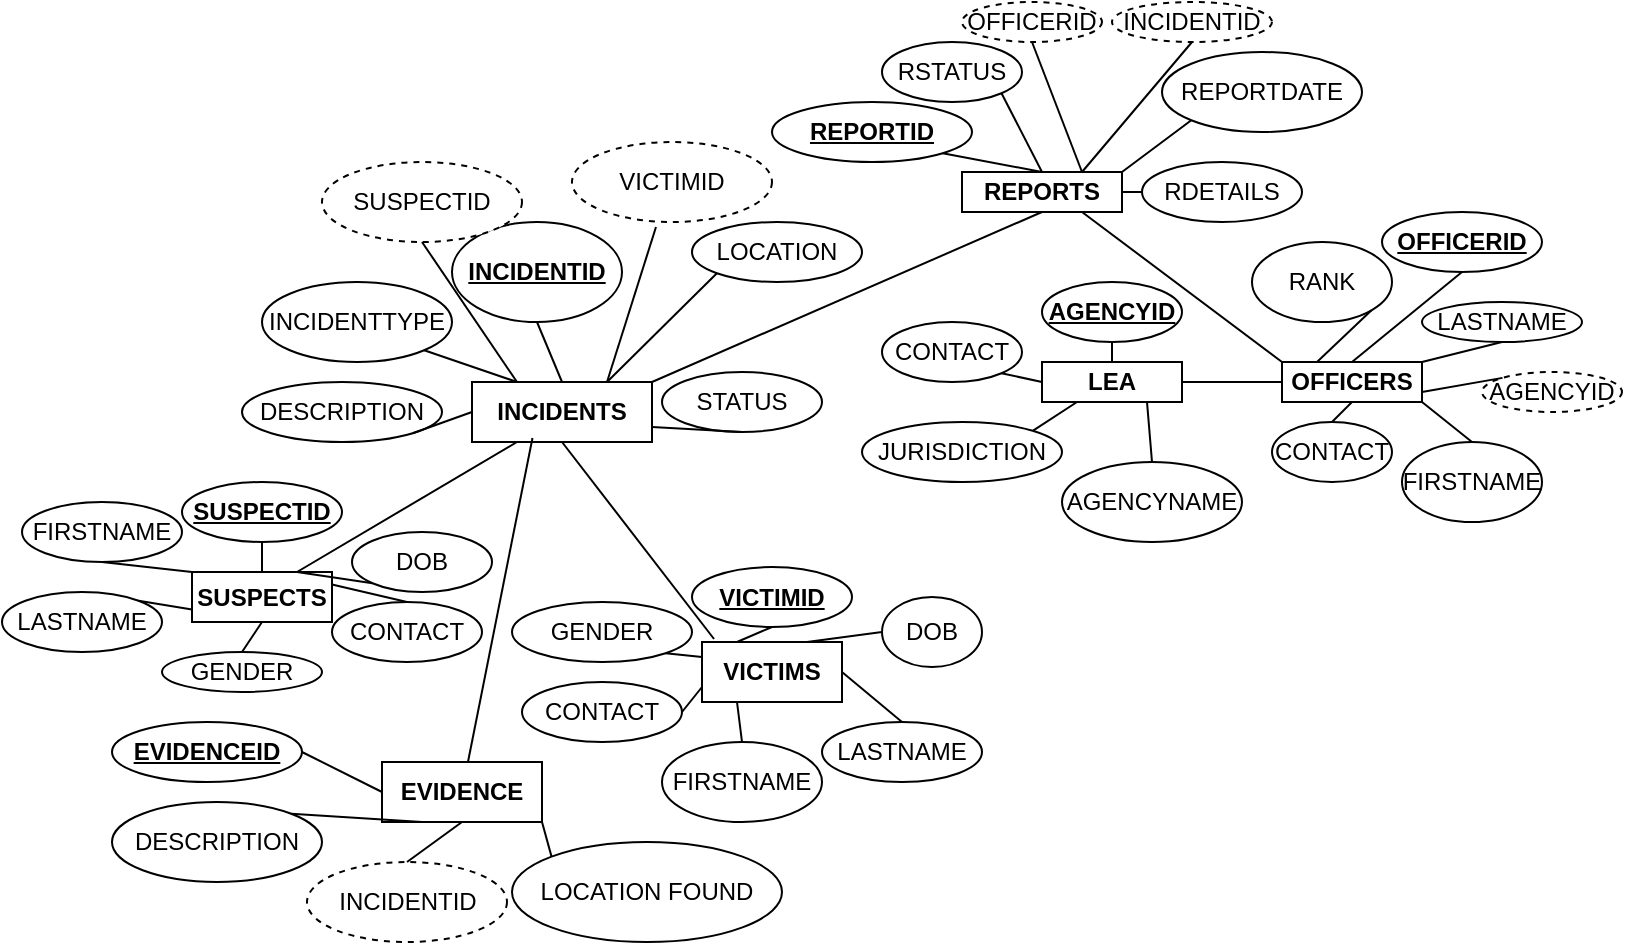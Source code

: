 <mxfile version="23.1.1" type="device">
  <diagram name="Page-1" id="vpfQSm-LX49mschekRqj">
    <mxGraphModel dx="1202" dy="1582" grid="1" gridSize="10" guides="1" tooltips="1" connect="1" arrows="1" fold="1" page="1" pageScale="1" pageWidth="850" pageHeight="1100" math="0" shadow="0">
      <root>
        <mxCell id="0" />
        <mxCell id="1" parent="0" />
        <mxCell id="qj97B0Ygo_D7ESW_nT-5-1" value="&lt;b&gt;VICTIMS&lt;/b&gt;" style="rounded=0;whiteSpace=wrap;html=1;" parent="1" vertex="1">
          <mxGeometry x="490" y="260" width="70" height="30" as="geometry" />
        </mxCell>
        <mxCell id="qj97B0Ygo_D7ESW_nT-5-3" value="CONTACT" style="ellipse;whiteSpace=wrap;html=1;" parent="1" vertex="1">
          <mxGeometry x="305" y="240" width="75" height="30" as="geometry" />
        </mxCell>
        <mxCell id="qj97B0Ygo_D7ESW_nT-5-4" value="CONTACT" style="ellipse;whiteSpace=wrap;html=1;" parent="1" vertex="1">
          <mxGeometry x="400" y="280" width="80" height="30" as="geometry" />
        </mxCell>
        <mxCell id="qj97B0Ygo_D7ESW_nT-5-5" value="LASTNAME" style="ellipse;whiteSpace=wrap;html=1;" parent="1" vertex="1">
          <mxGeometry x="550" y="300" width="80" height="30" as="geometry" />
        </mxCell>
        <mxCell id="qj97B0Ygo_D7ESW_nT-5-6" value="&lt;b&gt;&lt;u&gt;VICTIMID&lt;/u&gt;&lt;/b&gt;" style="ellipse;whiteSpace=wrap;html=1;" parent="1" vertex="1">
          <mxGeometry x="485" y="222.5" width="80" height="30" as="geometry" />
        </mxCell>
        <mxCell id="qj97B0Ygo_D7ESW_nT-5-7" value="&lt;b&gt;&lt;u&gt;SUSPECTID&lt;/u&gt;&lt;/b&gt;" style="ellipse;whiteSpace=wrap;html=1;" parent="1" vertex="1">
          <mxGeometry x="230" y="180" width="80" height="30" as="geometry" />
        </mxCell>
        <mxCell id="qj97B0Ygo_D7ESW_nT-5-8" value="DOB" style="ellipse;whiteSpace=wrap;html=1;" parent="1" vertex="1">
          <mxGeometry x="580" y="237.5" width="50" height="35" as="geometry" />
        </mxCell>
        <mxCell id="qj97B0Ygo_D7ESW_nT-5-10" value="FIRSTNAME" style="ellipse;whiteSpace=wrap;html=1;" parent="1" vertex="1">
          <mxGeometry x="150" y="190" width="80" height="30" as="geometry" />
        </mxCell>
        <mxCell id="qj97B0Ygo_D7ESW_nT-5-11" value="&lt;b&gt;&lt;u&gt;INCIDENTID&lt;/u&gt;&lt;/b&gt;" style="ellipse;whiteSpace=wrap;html=1;" parent="1" vertex="1">
          <mxGeometry x="365" y="50" width="85" height="50" as="geometry" />
        </mxCell>
        <mxCell id="qj97B0Ygo_D7ESW_nT-5-12" value="FIRSTNAME" style="ellipse;whiteSpace=wrap;html=1;" parent="1" vertex="1">
          <mxGeometry x="470" y="310" width="80" height="40" as="geometry" />
        </mxCell>
        <mxCell id="qj97B0Ygo_D7ESW_nT-5-14" value="GENDER" style="ellipse;whiteSpace=wrap;html=1;" parent="1" vertex="1">
          <mxGeometry x="395" y="240" width="90" height="30" as="geometry" />
        </mxCell>
        <mxCell id="qj97B0Ygo_D7ESW_nT-5-15" value="" style="endArrow=none;html=1;rounded=0;entryX=0;entryY=0.5;entryDx=0;entryDy=0;exitX=0.75;exitY=0;exitDx=0;exitDy=0;" parent="1" source="qj97B0Ygo_D7ESW_nT-5-1" target="qj97B0Ygo_D7ESW_nT-5-8" edge="1">
          <mxGeometry width="50" height="50" relative="1" as="geometry">
            <mxPoint x="530" y="300" as="sourcePoint" />
            <mxPoint x="580" y="250" as="targetPoint" />
          </mxGeometry>
        </mxCell>
        <mxCell id="qj97B0Ygo_D7ESW_nT-5-16" value="" style="endArrow=none;html=1;rounded=0;exitX=0.25;exitY=1;exitDx=0;exitDy=0;entryX=0.5;entryY=0;entryDx=0;entryDy=0;" parent="1" source="qj97B0Ygo_D7ESW_nT-5-1" target="qj97B0Ygo_D7ESW_nT-5-12" edge="1">
          <mxGeometry width="50" height="50" relative="1" as="geometry">
            <mxPoint x="530" y="300" as="sourcePoint" />
            <mxPoint x="580" y="250" as="targetPoint" />
          </mxGeometry>
        </mxCell>
        <mxCell id="qj97B0Ygo_D7ESW_nT-5-17" value="" style="endArrow=none;html=1;rounded=0;entryX=1;entryY=0.5;entryDx=0;entryDy=0;exitX=0;exitY=0.75;exitDx=0;exitDy=0;" parent="1" source="qj97B0Ygo_D7ESW_nT-5-1" target="qj97B0Ygo_D7ESW_nT-5-4" edge="1">
          <mxGeometry width="50" height="50" relative="1" as="geometry">
            <mxPoint x="530" y="300" as="sourcePoint" />
            <mxPoint x="580" y="250" as="targetPoint" />
          </mxGeometry>
        </mxCell>
        <mxCell id="qj97B0Ygo_D7ESW_nT-5-18" value="" style="endArrow=none;html=1;rounded=0;entryX=0.5;entryY=1;entryDx=0;entryDy=0;exitX=0.25;exitY=0;exitDx=0;exitDy=0;" parent="1" source="qj97B0Ygo_D7ESW_nT-5-1" target="qj97B0Ygo_D7ESW_nT-5-6" edge="1">
          <mxGeometry width="50" height="50" relative="1" as="geometry">
            <mxPoint x="530" y="300" as="sourcePoint" />
            <mxPoint x="580" y="250" as="targetPoint" />
          </mxGeometry>
        </mxCell>
        <mxCell id="qj97B0Ygo_D7ESW_nT-5-19" value="" style="endArrow=none;html=1;rounded=0;entryX=1;entryY=1;entryDx=0;entryDy=0;exitX=0;exitY=0.25;exitDx=0;exitDy=0;" parent="1" source="qj97B0Ygo_D7ESW_nT-5-1" target="qj97B0Ygo_D7ESW_nT-5-14" edge="1">
          <mxGeometry width="50" height="50" relative="1" as="geometry">
            <mxPoint x="490" y="280" as="sourcePoint" />
            <mxPoint x="580" y="250" as="targetPoint" />
          </mxGeometry>
        </mxCell>
        <mxCell id="qj97B0Ygo_D7ESW_nT-5-20" value="" style="endArrow=none;html=1;rounded=0;entryX=0.5;entryY=0;entryDx=0;entryDy=0;exitX=1;exitY=0.5;exitDx=0;exitDy=0;" parent="1" source="qj97B0Ygo_D7ESW_nT-5-1" target="qj97B0Ygo_D7ESW_nT-5-5" edge="1">
          <mxGeometry width="50" height="50" relative="1" as="geometry">
            <mxPoint x="490" y="320" as="sourcePoint" />
            <mxPoint x="540" y="270" as="targetPoint" />
          </mxGeometry>
        </mxCell>
        <mxCell id="qj97B0Ygo_D7ESW_nT-5-21" value="&lt;b&gt;SUSPECTS&lt;/b&gt;" style="rounded=0;whiteSpace=wrap;html=1;" parent="1" vertex="1">
          <mxGeometry x="235" y="225" width="70" height="25" as="geometry" />
        </mxCell>
        <mxCell id="qj97B0Ygo_D7ESW_nT-5-22" value="LASTNAME" style="ellipse;whiteSpace=wrap;html=1;" parent="1" vertex="1">
          <mxGeometry x="140" y="235" width="80" height="30" as="geometry" />
        </mxCell>
        <mxCell id="qj97B0Ygo_D7ESW_nT-5-23" value="DOB" style="ellipse;whiteSpace=wrap;html=1;" parent="1" vertex="1">
          <mxGeometry x="315" y="205" width="70" height="30" as="geometry" />
        </mxCell>
        <mxCell id="qj97B0Ygo_D7ESW_nT-5-24" value="GENDER" style="ellipse;whiteSpace=wrap;html=1;" parent="1" vertex="1">
          <mxGeometry x="220" y="265" width="80" height="20" as="geometry" />
        </mxCell>
        <mxCell id="qj97B0Ygo_D7ESW_nT-5-25" value="" style="endArrow=none;html=1;rounded=0;entryX=0.5;entryY=1;entryDx=0;entryDy=0;exitX=0.5;exitY=0;exitDx=0;exitDy=0;" parent="1" source="qj97B0Ygo_D7ESW_nT-5-21" target="qj97B0Ygo_D7ESW_nT-5-7" edge="1">
          <mxGeometry width="50" height="50" relative="1" as="geometry">
            <mxPoint x="300" y="240" as="sourcePoint" />
            <mxPoint x="350" y="190" as="targetPoint" />
          </mxGeometry>
        </mxCell>
        <mxCell id="qj97B0Ygo_D7ESW_nT-5-26" value="" style="endArrow=none;html=1;rounded=0;entryX=0.5;entryY=1;entryDx=0;entryDy=0;exitX=0;exitY=0;exitDx=0;exitDy=0;" parent="1" source="qj97B0Ygo_D7ESW_nT-5-21" target="qj97B0Ygo_D7ESW_nT-5-10" edge="1">
          <mxGeometry width="50" height="50" relative="1" as="geometry">
            <mxPoint x="300" y="240" as="sourcePoint" />
            <mxPoint x="350" y="190" as="targetPoint" />
          </mxGeometry>
        </mxCell>
        <mxCell id="qj97B0Ygo_D7ESW_nT-5-27" value="" style="endArrow=none;html=1;rounded=0;entryX=1;entryY=0;entryDx=0;entryDy=0;exitX=0;exitY=0.75;exitDx=0;exitDy=0;" parent="1" source="qj97B0Ygo_D7ESW_nT-5-21" target="qj97B0Ygo_D7ESW_nT-5-22" edge="1">
          <mxGeometry width="50" height="50" relative="1" as="geometry">
            <mxPoint x="300" y="240" as="sourcePoint" />
            <mxPoint x="350" y="190" as="targetPoint" />
          </mxGeometry>
        </mxCell>
        <mxCell id="qj97B0Ygo_D7ESW_nT-5-28" value="" style="endArrow=none;html=1;rounded=0;entryX=0.5;entryY=1;entryDx=0;entryDy=0;exitX=0.5;exitY=0;exitDx=0;exitDy=0;" parent="1" source="qj97B0Ygo_D7ESW_nT-5-24" target="qj97B0Ygo_D7ESW_nT-5-21" edge="1">
          <mxGeometry width="50" height="50" relative="1" as="geometry">
            <mxPoint x="300" y="240" as="sourcePoint" />
            <mxPoint x="350" y="190" as="targetPoint" />
          </mxGeometry>
        </mxCell>
        <mxCell id="qj97B0Ygo_D7ESW_nT-5-29" value="" style="endArrow=none;html=1;rounded=0;exitX=0.75;exitY=0;exitDx=0;exitDy=0;entryX=0;entryY=1;entryDx=0;entryDy=0;" parent="1" source="qj97B0Ygo_D7ESW_nT-5-21" target="qj97B0Ygo_D7ESW_nT-5-23" edge="1">
          <mxGeometry width="50" height="50" relative="1" as="geometry">
            <mxPoint x="300" y="240" as="sourcePoint" />
            <mxPoint x="350" y="190" as="targetPoint" />
          </mxGeometry>
        </mxCell>
        <mxCell id="qj97B0Ygo_D7ESW_nT-5-30" value="" style="endArrow=none;html=1;rounded=0;entryX=0.5;entryY=0;entryDx=0;entryDy=0;exitX=1;exitY=0.25;exitDx=0;exitDy=0;" parent="1" source="qj97B0Ygo_D7ESW_nT-5-21" target="qj97B0Ygo_D7ESW_nT-5-3" edge="1">
          <mxGeometry width="50" height="50" relative="1" as="geometry">
            <mxPoint x="300" y="240" as="sourcePoint" />
            <mxPoint x="350" y="190" as="targetPoint" />
          </mxGeometry>
        </mxCell>
        <mxCell id="qj97B0Ygo_D7ESW_nT-5-31" value="&lt;b&gt;INCIDENTS&lt;/b&gt;" style="rounded=0;whiteSpace=wrap;html=1;" parent="1" vertex="1">
          <mxGeometry x="375" y="130" width="90" height="30" as="geometry" />
        </mxCell>
        <mxCell id="qj97B0Ygo_D7ESW_nT-5-32" value="" style="endArrow=none;html=1;rounded=0;exitX=0.75;exitY=0;exitDx=0;exitDy=0;entryX=0.25;entryY=1;entryDx=0;entryDy=0;" parent="1" source="qj97B0Ygo_D7ESW_nT-5-21" target="qj97B0Ygo_D7ESW_nT-5-31" edge="1">
          <mxGeometry width="50" height="50" relative="1" as="geometry">
            <mxPoint x="380" y="160" as="sourcePoint" />
            <mxPoint x="430" y="110" as="targetPoint" />
          </mxGeometry>
        </mxCell>
        <mxCell id="qj97B0Ygo_D7ESW_nT-5-33" value="" style="endArrow=none;html=1;rounded=0;entryX=0.086;entryY=-0.05;entryDx=0;entryDy=0;entryPerimeter=0;exitX=0.5;exitY=1;exitDx=0;exitDy=0;" parent="1" source="qj97B0Ygo_D7ESW_nT-5-31" target="qj97B0Ygo_D7ESW_nT-5-1" edge="1">
          <mxGeometry width="50" height="50" relative="1" as="geometry">
            <mxPoint x="380" y="160" as="sourcePoint" />
            <mxPoint x="430" y="110" as="targetPoint" />
          </mxGeometry>
        </mxCell>
        <mxCell id="qj97B0Ygo_D7ESW_nT-5-34" value="" style="endArrow=none;html=1;rounded=0;entryX=0.5;entryY=1;entryDx=0;entryDy=0;exitX=0.5;exitY=0;exitDx=0;exitDy=0;" parent="1" source="qj97B0Ygo_D7ESW_nT-5-31" target="qj97B0Ygo_D7ESW_nT-5-11" edge="1">
          <mxGeometry width="50" height="50" relative="1" as="geometry">
            <mxPoint x="380" y="160" as="sourcePoint" />
            <mxPoint x="430" y="110" as="targetPoint" />
          </mxGeometry>
        </mxCell>
        <mxCell id="qj97B0Ygo_D7ESW_nT-5-35" value="INCIDENTTYPE" style="ellipse;whiteSpace=wrap;html=1;" parent="1" vertex="1">
          <mxGeometry x="270" y="80" width="95" height="40" as="geometry" />
        </mxCell>
        <mxCell id="qj97B0Ygo_D7ESW_nT-5-36" value="LOCATION" style="ellipse;whiteSpace=wrap;html=1;" parent="1" vertex="1">
          <mxGeometry x="485" y="50" width="85" height="30" as="geometry" />
        </mxCell>
        <mxCell id="qj97B0Ygo_D7ESW_nT-5-37" value="DESCRIPTION" style="ellipse;whiteSpace=wrap;html=1;" parent="1" vertex="1">
          <mxGeometry x="260" y="130" width="100" height="30" as="geometry" />
        </mxCell>
        <mxCell id="qj97B0Ygo_D7ESW_nT-5-38" value="STATUS" style="ellipse;whiteSpace=wrap;html=1;" parent="1" vertex="1">
          <mxGeometry x="470" y="125" width="80" height="30" as="geometry" />
        </mxCell>
        <mxCell id="qj97B0Ygo_D7ESW_nT-5-39" value="" style="endArrow=none;html=1;rounded=0;entryX=1;entryY=1;entryDx=0;entryDy=0;exitX=0.25;exitY=0;exitDx=0;exitDy=0;" parent="1" source="qj97B0Ygo_D7ESW_nT-5-31" target="qj97B0Ygo_D7ESW_nT-5-35" edge="1">
          <mxGeometry width="50" height="50" relative="1" as="geometry">
            <mxPoint x="380" y="160" as="sourcePoint" />
            <mxPoint x="430" y="110" as="targetPoint" />
          </mxGeometry>
        </mxCell>
        <mxCell id="qj97B0Ygo_D7ESW_nT-5-40" value="" style="endArrow=none;html=1;rounded=0;entryX=0;entryY=1;entryDx=0;entryDy=0;exitX=0.75;exitY=0;exitDx=0;exitDy=0;" parent="1" source="qj97B0Ygo_D7ESW_nT-5-31" target="qj97B0Ygo_D7ESW_nT-5-36" edge="1">
          <mxGeometry width="50" height="50" relative="1" as="geometry">
            <mxPoint x="380" y="160" as="sourcePoint" />
            <mxPoint x="430" y="110" as="targetPoint" />
          </mxGeometry>
        </mxCell>
        <mxCell id="qj97B0Ygo_D7ESW_nT-5-41" value="" style="endArrow=none;html=1;rounded=0;entryX=1;entryY=1;entryDx=0;entryDy=0;exitX=0;exitY=0.5;exitDx=0;exitDy=0;" parent="1" source="qj97B0Ygo_D7ESW_nT-5-31" target="qj97B0Ygo_D7ESW_nT-5-37" edge="1">
          <mxGeometry width="50" height="50" relative="1" as="geometry">
            <mxPoint x="380" y="160" as="sourcePoint" />
            <mxPoint x="430" y="110" as="targetPoint" />
          </mxGeometry>
        </mxCell>
        <mxCell id="qj97B0Ygo_D7ESW_nT-5-42" value="" style="endArrow=none;html=1;rounded=0;entryX=0.5;entryY=1;entryDx=0;entryDy=0;exitX=1;exitY=0.75;exitDx=0;exitDy=0;" parent="1" source="qj97B0Ygo_D7ESW_nT-5-31" target="qj97B0Ygo_D7ESW_nT-5-38" edge="1">
          <mxGeometry width="50" height="50" relative="1" as="geometry">
            <mxPoint x="380" y="160" as="sourcePoint" />
            <mxPoint x="430" y="110" as="targetPoint" />
          </mxGeometry>
        </mxCell>
        <mxCell id="qj97B0Ygo_D7ESW_nT-5-52" value="VICTIMID" style="ellipse;whiteSpace=wrap;html=1;align=center;dashed=1;" parent="1" vertex="1">
          <mxGeometry x="425" y="10" width="100" height="40" as="geometry" />
        </mxCell>
        <mxCell id="qj97B0Ygo_D7ESW_nT-5-53" value="SUSPECTID" style="ellipse;whiteSpace=wrap;html=1;align=center;dashed=1;" parent="1" vertex="1">
          <mxGeometry x="300" y="20" width="100" height="40" as="geometry" />
        </mxCell>
        <mxCell id="qj97B0Ygo_D7ESW_nT-5-54" value="" style="endArrow=none;html=1;rounded=0;entryX=0.5;entryY=1;entryDx=0;entryDy=0;exitX=0.25;exitY=0;exitDx=0;exitDy=0;" parent="1" source="qj97B0Ygo_D7ESW_nT-5-31" target="qj97B0Ygo_D7ESW_nT-5-53" edge="1">
          <mxGeometry width="50" height="50" relative="1" as="geometry">
            <mxPoint x="380" y="160" as="sourcePoint" />
            <mxPoint x="430" y="110" as="targetPoint" />
          </mxGeometry>
        </mxCell>
        <mxCell id="qj97B0Ygo_D7ESW_nT-5-56" value="" style="endArrow=none;html=1;rounded=0;entryX=0.42;entryY=1.062;entryDx=0;entryDy=0;entryPerimeter=0;exitX=0.75;exitY=0;exitDx=0;exitDy=0;" parent="1" source="qj97B0Ygo_D7ESW_nT-5-31" target="qj97B0Ygo_D7ESW_nT-5-52" edge="1">
          <mxGeometry width="50" height="50" relative="1" as="geometry">
            <mxPoint x="380" y="160" as="sourcePoint" />
            <mxPoint x="430" y="110" as="targetPoint" />
          </mxGeometry>
        </mxCell>
        <mxCell id="qj97B0Ygo_D7ESW_nT-5-57" value="&lt;b&gt;LEA&lt;/b&gt;" style="rounded=0;whiteSpace=wrap;html=1;" parent="1" vertex="1">
          <mxGeometry x="660" y="120" width="70" height="20" as="geometry" />
        </mxCell>
        <mxCell id="qj97B0Ygo_D7ESW_nT-5-58" value="CONTACT" style="ellipse;whiteSpace=wrap;html=1;" parent="1" vertex="1">
          <mxGeometry x="580" y="100" width="70" height="30" as="geometry" />
        </mxCell>
        <mxCell id="qj97B0Ygo_D7ESW_nT-5-59" value="JURISDICTION" style="ellipse;whiteSpace=wrap;html=1;" parent="1" vertex="1">
          <mxGeometry x="570" y="150" width="100" height="30" as="geometry" />
        </mxCell>
        <mxCell id="qj97B0Ygo_D7ESW_nT-5-60" value="AGENCYNAME" style="ellipse;whiteSpace=wrap;html=1;" parent="1" vertex="1">
          <mxGeometry x="670" y="170" width="90" height="40" as="geometry" />
        </mxCell>
        <mxCell id="qj97B0Ygo_D7ESW_nT-5-61" value="&lt;b&gt;&lt;u&gt;AGENCYID&lt;/u&gt;&lt;/b&gt;" style="ellipse;whiteSpace=wrap;html=1;" parent="1" vertex="1">
          <mxGeometry x="660" y="80" width="70" height="30" as="geometry" />
        </mxCell>
        <mxCell id="qj97B0Ygo_D7ESW_nT-5-63" value="" style="endArrow=none;html=1;rounded=0;entryX=0.5;entryY=1;entryDx=0;entryDy=0;exitX=0.5;exitY=0;exitDx=0;exitDy=0;" parent="1" source="qj97B0Ygo_D7ESW_nT-5-57" target="qj97B0Ygo_D7ESW_nT-5-61" edge="1">
          <mxGeometry width="50" height="50" relative="1" as="geometry">
            <mxPoint x="600" y="130" as="sourcePoint" />
            <mxPoint x="650" y="80" as="targetPoint" />
          </mxGeometry>
        </mxCell>
        <mxCell id="qj97B0Ygo_D7ESW_nT-5-64" value="" style="endArrow=none;html=1;rounded=0;entryX=1;entryY=1;entryDx=0;entryDy=0;exitX=0;exitY=0.5;exitDx=0;exitDy=0;" parent="1" source="qj97B0Ygo_D7ESW_nT-5-57" target="qj97B0Ygo_D7ESW_nT-5-58" edge="1">
          <mxGeometry width="50" height="50" relative="1" as="geometry">
            <mxPoint x="600" y="130" as="sourcePoint" />
            <mxPoint x="650" y="80" as="targetPoint" />
          </mxGeometry>
        </mxCell>
        <mxCell id="qj97B0Ygo_D7ESW_nT-5-65" value="" style="endArrow=none;html=1;rounded=0;entryX=0.25;entryY=1;entryDx=0;entryDy=0;exitX=1;exitY=0;exitDx=0;exitDy=0;" parent="1" source="qj97B0Ygo_D7ESW_nT-5-59" target="qj97B0Ygo_D7ESW_nT-5-57" edge="1">
          <mxGeometry width="50" height="50" relative="1" as="geometry">
            <mxPoint x="600" y="130" as="sourcePoint" />
            <mxPoint x="650" y="80" as="targetPoint" />
          </mxGeometry>
        </mxCell>
        <mxCell id="qj97B0Ygo_D7ESW_nT-5-66" value="" style="endArrow=none;html=1;rounded=0;entryX=0.75;entryY=1;entryDx=0;entryDy=0;exitX=0.5;exitY=0;exitDx=0;exitDy=0;" parent="1" source="qj97B0Ygo_D7ESW_nT-5-60" target="qj97B0Ygo_D7ESW_nT-5-57" edge="1">
          <mxGeometry width="50" height="50" relative="1" as="geometry">
            <mxPoint x="600" y="130" as="sourcePoint" />
            <mxPoint x="650" y="80" as="targetPoint" />
          </mxGeometry>
        </mxCell>
        <mxCell id="qj97B0Ygo_D7ESW_nT-5-67" value="&lt;b&gt;&lt;u&gt;OFFICERID&lt;/u&gt;&lt;/b&gt;" style="ellipse;whiteSpace=wrap;html=1;" parent="1" vertex="1">
          <mxGeometry x="830" y="45" width="80" height="30" as="geometry" />
        </mxCell>
        <mxCell id="qj97B0Ygo_D7ESW_nT-5-68" value="&lt;b&gt;OFFICERS&lt;/b&gt;" style="rounded=0;whiteSpace=wrap;html=1;" parent="1" vertex="1">
          <mxGeometry x="780" y="120" width="70" height="20" as="geometry" />
        </mxCell>
        <mxCell id="qj97B0Ygo_D7ESW_nT-5-69" value="" style="endArrow=none;html=1;rounded=0;exitX=1;exitY=0.5;exitDx=0;exitDy=0;entryX=0;entryY=0.5;entryDx=0;entryDy=0;fillColor=#FF6666;" parent="1" source="qj97B0Ygo_D7ESW_nT-5-57" target="qj97B0Ygo_D7ESW_nT-5-68" edge="1">
          <mxGeometry width="50" height="50" relative="1" as="geometry">
            <mxPoint x="770" y="130" as="sourcePoint" />
            <mxPoint x="820" y="80" as="targetPoint" />
          </mxGeometry>
        </mxCell>
        <mxCell id="qj97B0Ygo_D7ESW_nT-5-70" value="" style="endArrow=none;html=1;rounded=0;entryX=0.5;entryY=1;entryDx=0;entryDy=0;exitX=0.5;exitY=0;exitDx=0;exitDy=0;" parent="1" source="qj97B0Ygo_D7ESW_nT-5-68" target="qj97B0Ygo_D7ESW_nT-5-67" edge="1">
          <mxGeometry width="50" height="50" relative="1" as="geometry">
            <mxPoint x="770" y="130" as="sourcePoint" />
            <mxPoint x="820" y="80" as="targetPoint" />
          </mxGeometry>
        </mxCell>
        <mxCell id="qj97B0Ygo_D7ESW_nT-5-71" value="LASTNAME" style="ellipse;whiteSpace=wrap;html=1;" parent="1" vertex="1">
          <mxGeometry x="850" y="90" width="80" height="20" as="geometry" />
        </mxCell>
        <mxCell id="qj97B0Ygo_D7ESW_nT-5-72" value="RANK" style="ellipse;whiteSpace=wrap;html=1;" parent="1" vertex="1">
          <mxGeometry x="765" y="60" width="70" height="40" as="geometry" />
        </mxCell>
        <mxCell id="qj97B0Ygo_D7ESW_nT-5-74" value="FIRSTNAME" style="ellipse;whiteSpace=wrap;html=1;" parent="1" vertex="1">
          <mxGeometry x="840" y="160" width="70" height="40" as="geometry" />
        </mxCell>
        <mxCell id="qj97B0Ygo_D7ESW_nT-5-75" value="CONTACT" style="ellipse;whiteSpace=wrap;html=1;" parent="1" vertex="1">
          <mxGeometry x="775" y="150" width="60" height="30" as="geometry" />
        </mxCell>
        <mxCell id="qj97B0Ygo_D7ESW_nT-5-76" value="" style="endArrow=none;html=1;rounded=0;entryX=1;entryY=1;entryDx=0;entryDy=0;exitX=0.25;exitY=0;exitDx=0;exitDy=0;" parent="1" source="qj97B0Ygo_D7ESW_nT-5-68" target="qj97B0Ygo_D7ESW_nT-5-72" edge="1">
          <mxGeometry width="50" height="50" relative="1" as="geometry">
            <mxPoint x="770" y="130" as="sourcePoint" />
            <mxPoint x="820" y="80" as="targetPoint" />
          </mxGeometry>
        </mxCell>
        <mxCell id="qj97B0Ygo_D7ESW_nT-5-77" value="" style="endArrow=none;html=1;rounded=0;entryX=1;entryY=1;entryDx=0;entryDy=0;exitX=0.5;exitY=0;exitDx=0;exitDy=0;" parent="1" source="qj97B0Ygo_D7ESW_nT-5-74" target="qj97B0Ygo_D7ESW_nT-5-68" edge="1">
          <mxGeometry width="50" height="50" relative="1" as="geometry">
            <mxPoint x="770" y="130" as="sourcePoint" />
            <mxPoint x="820" y="80" as="targetPoint" />
          </mxGeometry>
        </mxCell>
        <mxCell id="qj97B0Ygo_D7ESW_nT-5-78" value="" style="endArrow=none;html=1;rounded=0;entryX=0.5;entryY=1;entryDx=0;entryDy=0;exitX=1;exitY=0;exitDx=0;exitDy=0;" parent="1" source="qj97B0Ygo_D7ESW_nT-5-68" target="qj97B0Ygo_D7ESW_nT-5-71" edge="1">
          <mxGeometry width="50" height="50" relative="1" as="geometry">
            <mxPoint x="770" y="130" as="sourcePoint" />
            <mxPoint x="900.251" y="75.607" as="targetPoint" />
          </mxGeometry>
        </mxCell>
        <mxCell id="qj97B0Ygo_D7ESW_nT-5-81" value="AGENCYID" style="ellipse;whiteSpace=wrap;html=1;align=center;dashed=1;" parent="1" vertex="1">
          <mxGeometry x="880" y="125" width="70" height="20" as="geometry" />
        </mxCell>
        <mxCell id="qj97B0Ygo_D7ESW_nT-5-82" value="" style="endArrow=none;html=1;rounded=0;entryX=0;entryY=0;entryDx=0;entryDy=0;exitX=1;exitY=0.75;exitDx=0;exitDy=0;" parent="1" source="qj97B0Ygo_D7ESW_nT-5-68" target="qj97B0Ygo_D7ESW_nT-5-81" edge="1">
          <mxGeometry width="50" height="50" relative="1" as="geometry">
            <mxPoint x="770" y="130" as="sourcePoint" />
            <mxPoint x="820" y="80" as="targetPoint" />
          </mxGeometry>
        </mxCell>
        <mxCell id="qj97B0Ygo_D7ESW_nT-5-83" value="" style="endArrow=none;html=1;rounded=0;entryX=0.5;entryY=1;entryDx=0;entryDy=0;exitX=0.5;exitY=0;exitDx=0;exitDy=0;" parent="1" source="qj97B0Ygo_D7ESW_nT-5-75" target="qj97B0Ygo_D7ESW_nT-5-68" edge="1">
          <mxGeometry width="50" height="50" relative="1" as="geometry">
            <mxPoint x="950" y="240" as="sourcePoint" />
            <mxPoint x="1000" y="190" as="targetPoint" />
          </mxGeometry>
        </mxCell>
        <mxCell id="qj97B0Ygo_D7ESW_nT-5-84" value="" style="endArrow=none;html=1;rounded=0;entryX=0.336;entryY=0.933;entryDx=0;entryDy=0;entryPerimeter=0;" parent="1" source="qj97B0Ygo_D7ESW_nT-5-85" target="qj97B0Ygo_D7ESW_nT-5-31" edge="1">
          <mxGeometry width="50" height="50" relative="1" as="geometry">
            <mxPoint x="370" y="360" as="sourcePoint" />
            <mxPoint x="660" y="170" as="targetPoint" />
          </mxGeometry>
        </mxCell>
        <mxCell id="qj97B0Ygo_D7ESW_nT-5-85" value="&lt;b&gt;EVIDENCE&lt;/b&gt;" style="rounded=0;whiteSpace=wrap;html=1;" parent="1" vertex="1">
          <mxGeometry x="330" y="320" width="80" height="30" as="geometry" />
        </mxCell>
        <mxCell id="qj97B0Ygo_D7ESW_nT-5-86" value="INCIDENTID" style="ellipse;whiteSpace=wrap;html=1;align=center;dashed=1;" parent="1" vertex="1">
          <mxGeometry x="292.5" y="370" width="100" height="40" as="geometry" />
        </mxCell>
        <mxCell id="qj97B0Ygo_D7ESW_nT-5-87" value="&lt;b&gt;&lt;u&gt;EVIDENCEID&lt;/u&gt;&lt;/b&gt;" style="ellipse;whiteSpace=wrap;html=1;" parent="1" vertex="1">
          <mxGeometry x="195" y="300" width="95" height="30" as="geometry" />
        </mxCell>
        <mxCell id="qj97B0Ygo_D7ESW_nT-5-88" value="LOCATION FOUND" style="ellipse;whiteSpace=wrap;html=1;" parent="1" vertex="1">
          <mxGeometry x="395" y="360" width="135" height="50" as="geometry" />
        </mxCell>
        <mxCell id="qj97B0Ygo_D7ESW_nT-5-89" value="DESCRIPTION" style="ellipse;whiteSpace=wrap;html=1;" parent="1" vertex="1">
          <mxGeometry x="195" y="340" width="105" height="40" as="geometry" />
        </mxCell>
        <mxCell id="qj97B0Ygo_D7ESW_nT-5-91" value="" style="endArrow=none;html=1;rounded=0;entryX=1;entryY=0.5;entryDx=0;entryDy=0;exitX=0;exitY=0.5;exitDx=0;exitDy=0;" parent="1" source="qj97B0Ygo_D7ESW_nT-5-85" target="qj97B0Ygo_D7ESW_nT-5-87" edge="1">
          <mxGeometry width="50" height="50" relative="1" as="geometry">
            <mxPoint x="550" y="220" as="sourcePoint" />
            <mxPoint x="600" y="170" as="targetPoint" />
          </mxGeometry>
        </mxCell>
        <mxCell id="qj97B0Ygo_D7ESW_nT-5-92" value="" style="endArrow=none;html=1;rounded=0;entryX=1;entryY=0;entryDx=0;entryDy=0;exitX=0.25;exitY=1;exitDx=0;exitDy=0;" parent="1" source="qj97B0Ygo_D7ESW_nT-5-85" target="qj97B0Ygo_D7ESW_nT-5-89" edge="1">
          <mxGeometry width="50" height="50" relative="1" as="geometry">
            <mxPoint x="550" y="220" as="sourcePoint" />
            <mxPoint x="600" y="170" as="targetPoint" />
          </mxGeometry>
        </mxCell>
        <mxCell id="qj97B0Ygo_D7ESW_nT-5-93" value="" style="endArrow=none;html=1;rounded=0;entryX=0.5;entryY=1;entryDx=0;entryDy=0;exitX=0.5;exitY=0;exitDx=0;exitDy=0;" parent="1" source="qj97B0Ygo_D7ESW_nT-5-86" target="qj97B0Ygo_D7ESW_nT-5-85" edge="1">
          <mxGeometry width="50" height="50" relative="1" as="geometry">
            <mxPoint x="550" y="220" as="sourcePoint" />
            <mxPoint x="600" y="170" as="targetPoint" />
          </mxGeometry>
        </mxCell>
        <mxCell id="qj97B0Ygo_D7ESW_nT-5-94" value="" style="endArrow=none;html=1;rounded=0;entryX=1;entryY=1;entryDx=0;entryDy=0;exitX=0;exitY=0;exitDx=0;exitDy=0;" parent="1" source="qj97B0Ygo_D7ESW_nT-5-88" target="qj97B0Ygo_D7ESW_nT-5-85" edge="1">
          <mxGeometry width="50" height="50" relative="1" as="geometry">
            <mxPoint x="550" y="220" as="sourcePoint" />
            <mxPoint x="600" y="170" as="targetPoint" />
          </mxGeometry>
        </mxCell>
        <mxCell id="qj97B0Ygo_D7ESW_nT-5-95" value="&lt;b&gt;REPORTS&lt;/b&gt;" style="rounded=0;whiteSpace=wrap;html=1;" parent="1" vertex="1">
          <mxGeometry x="620" y="25" width="80" height="20" as="geometry" />
        </mxCell>
        <mxCell id="qj97B0Ygo_D7ESW_nT-5-96" value="" style="endArrow=none;html=1;rounded=0;entryX=0.5;entryY=1;entryDx=0;entryDy=0;exitX=1;exitY=0;exitDx=0;exitDy=0;" parent="1" source="qj97B0Ygo_D7ESW_nT-5-31" target="qj97B0Ygo_D7ESW_nT-5-95" edge="1">
          <mxGeometry width="50" height="50" relative="1" as="geometry">
            <mxPoint x="550" y="140" as="sourcePoint" />
            <mxPoint x="600" y="90" as="targetPoint" />
          </mxGeometry>
        </mxCell>
        <mxCell id="qj97B0Ygo_D7ESW_nT-5-97" value="" style="endArrow=none;html=1;rounded=0;entryX=0.75;entryY=1;entryDx=0;entryDy=0;exitX=0;exitY=0;exitDx=0;exitDy=0;" parent="1" source="qj97B0Ygo_D7ESW_nT-5-68" target="qj97B0Ygo_D7ESW_nT-5-95" edge="1">
          <mxGeometry width="50" height="50" relative="1" as="geometry">
            <mxPoint x="650" y="170" as="sourcePoint" />
            <mxPoint x="700" y="120" as="targetPoint" />
          </mxGeometry>
        </mxCell>
        <mxCell id="qj97B0Ygo_D7ESW_nT-5-98" value="RDETAILS" style="ellipse;whiteSpace=wrap;html=1;" parent="1" vertex="1">
          <mxGeometry x="710" y="20" width="80" height="30" as="geometry" />
        </mxCell>
        <mxCell id="qj97B0Ygo_D7ESW_nT-5-99" value="&lt;u&gt;&lt;b&gt;REPORTID&lt;/b&gt;&lt;/u&gt;" style="ellipse;whiteSpace=wrap;html=1;" parent="1" vertex="1">
          <mxGeometry x="525" y="-10" width="100" height="30" as="geometry" />
        </mxCell>
        <mxCell id="qj97B0Ygo_D7ESW_nT-5-100" value="REPORTDATE" style="ellipse;whiteSpace=wrap;html=1;" parent="1" vertex="1">
          <mxGeometry x="720" y="-35" width="100" height="40" as="geometry" />
        </mxCell>
        <mxCell id="qj97B0Ygo_D7ESW_nT-5-101" value="RSTATUS" style="ellipse;whiteSpace=wrap;html=1;" parent="1" vertex="1">
          <mxGeometry x="580" y="-40" width="70" height="30" as="geometry" />
        </mxCell>
        <mxCell id="qj97B0Ygo_D7ESW_nT-5-104" value="OFFICERID" style="ellipse;whiteSpace=wrap;html=1;align=center;dashed=1;" parent="1" vertex="1">
          <mxGeometry x="620" y="-60" width="70" height="20" as="geometry" />
        </mxCell>
        <mxCell id="qj97B0Ygo_D7ESW_nT-5-105" value="INCIDENTID" style="ellipse;whiteSpace=wrap;html=1;align=center;dashed=1;" parent="1" vertex="1">
          <mxGeometry x="695" y="-60" width="80" height="20" as="geometry" />
        </mxCell>
        <mxCell id="qj97B0Ygo_D7ESW_nT-5-106" value="" style="endArrow=none;html=1;rounded=0;entryX=1;entryY=1;entryDx=0;entryDy=0;exitX=0.5;exitY=0;exitDx=0;exitDy=0;" parent="1" source="qj97B0Ygo_D7ESW_nT-5-95" target="qj97B0Ygo_D7ESW_nT-5-99" edge="1">
          <mxGeometry width="50" height="50" relative="1" as="geometry">
            <mxPoint x="630" y="90" as="sourcePoint" />
            <mxPoint x="680" y="40" as="targetPoint" />
          </mxGeometry>
        </mxCell>
        <mxCell id="qj97B0Ygo_D7ESW_nT-5-107" value="" style="endArrow=none;html=1;rounded=0;entryX=0;entryY=0.5;entryDx=0;entryDy=0;exitX=1;exitY=0.5;exitDx=0;exitDy=0;" parent="1" source="qj97B0Ygo_D7ESW_nT-5-95" target="qj97B0Ygo_D7ESW_nT-5-98" edge="1">
          <mxGeometry width="50" height="50" relative="1" as="geometry">
            <mxPoint x="630" y="90" as="sourcePoint" />
            <mxPoint x="680" y="40" as="targetPoint" />
          </mxGeometry>
        </mxCell>
        <mxCell id="qj97B0Ygo_D7ESW_nT-5-108" value="" style="endArrow=none;html=1;rounded=0;entryX=0;entryY=1;entryDx=0;entryDy=0;exitX=1;exitY=0;exitDx=0;exitDy=0;" parent="1" source="qj97B0Ygo_D7ESW_nT-5-95" target="qj97B0Ygo_D7ESW_nT-5-100" edge="1">
          <mxGeometry width="50" height="50" relative="1" as="geometry">
            <mxPoint x="630" y="90" as="sourcePoint" />
            <mxPoint x="680" y="40" as="targetPoint" />
          </mxGeometry>
        </mxCell>
        <mxCell id="qj97B0Ygo_D7ESW_nT-5-109" value="" style="endArrow=none;html=1;rounded=0;entryX=1;entryY=1;entryDx=0;entryDy=0;exitX=0.5;exitY=0;exitDx=0;exitDy=0;" parent="1" source="qj97B0Ygo_D7ESW_nT-5-95" target="qj97B0Ygo_D7ESW_nT-5-101" edge="1">
          <mxGeometry width="50" height="50" relative="1" as="geometry">
            <mxPoint x="630" y="90" as="sourcePoint" />
            <mxPoint x="680" y="40" as="targetPoint" />
          </mxGeometry>
        </mxCell>
        <mxCell id="qj97B0Ygo_D7ESW_nT-5-110" value="" style="endArrow=none;html=1;rounded=0;entryX=0.5;entryY=1;entryDx=0;entryDy=0;exitX=0.75;exitY=0;exitDx=0;exitDy=0;" parent="1" source="qj97B0Ygo_D7ESW_nT-5-95" target="qj97B0Ygo_D7ESW_nT-5-104" edge="1">
          <mxGeometry width="50" height="50" relative="1" as="geometry">
            <mxPoint x="630" y="90" as="sourcePoint" />
            <mxPoint x="680" y="40" as="targetPoint" />
          </mxGeometry>
        </mxCell>
        <mxCell id="qj97B0Ygo_D7ESW_nT-5-111" value="" style="endArrow=none;html=1;rounded=0;entryX=0.5;entryY=1;entryDx=0;entryDy=0;exitX=0.75;exitY=0;exitDx=0;exitDy=0;" parent="1" source="qj97B0Ygo_D7ESW_nT-5-95" target="qj97B0Ygo_D7ESW_nT-5-105" edge="1">
          <mxGeometry width="50" height="50" relative="1" as="geometry">
            <mxPoint x="630" y="90" as="sourcePoint" />
            <mxPoint x="680" y="40" as="targetPoint" />
          </mxGeometry>
        </mxCell>
      </root>
    </mxGraphModel>
  </diagram>
</mxfile>
